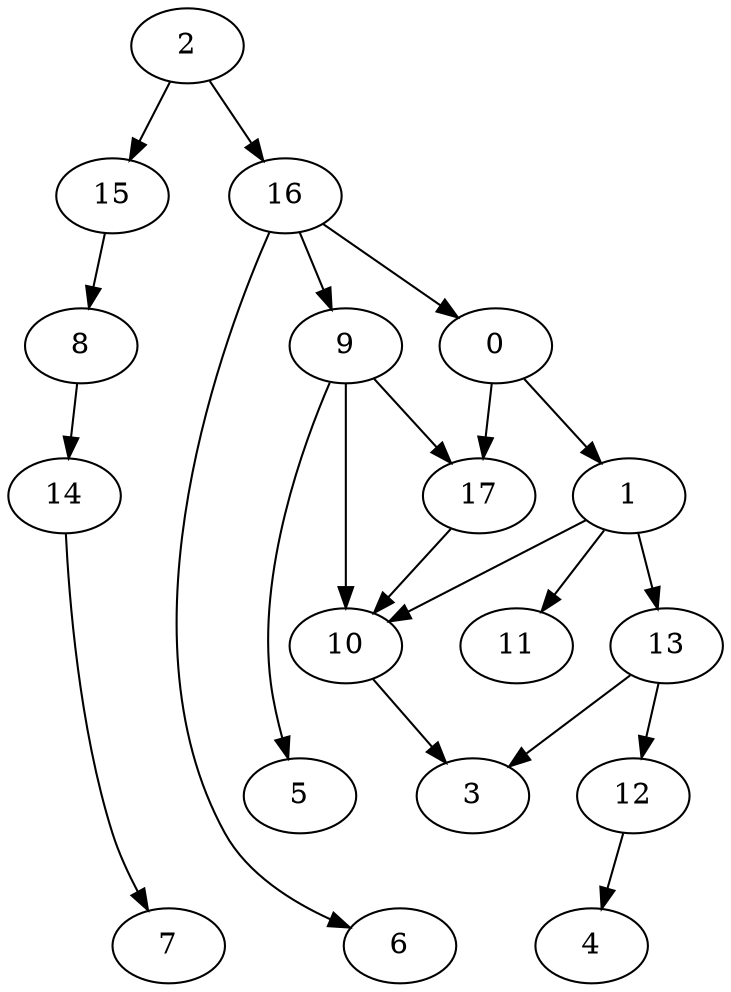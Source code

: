 digraph g {
0;
1;
2;
3;
4;
5;
6;
7;
8;
9;
10;
11;
12;
13;
14;
15;
16;
17;
0 -> 1 [weight=0];
0 -> 17 [weight=0];
1 -> 10 [weight=0];
1 -> 11 [weight=0];
1 -> 13 [weight=0];
2 -> 15 [weight=0];
2 -> 16 [weight=0];
8 -> 14 [weight=0];
9 -> 17 [weight=0];
9 -> 10 [weight=1];
9 -> 5 [weight=0];
10 -> 3 [weight=0];
12 -> 4 [weight=0];
13 -> 3 [weight=0];
13 -> 12 [weight=0];
14 -> 7 [weight=0];
15 -> 8 [weight=0];
16 -> 0 [weight=0];
16 -> 6 [weight=0];
16 -> 9 [weight=0];
17 -> 10 [weight=0];
}
